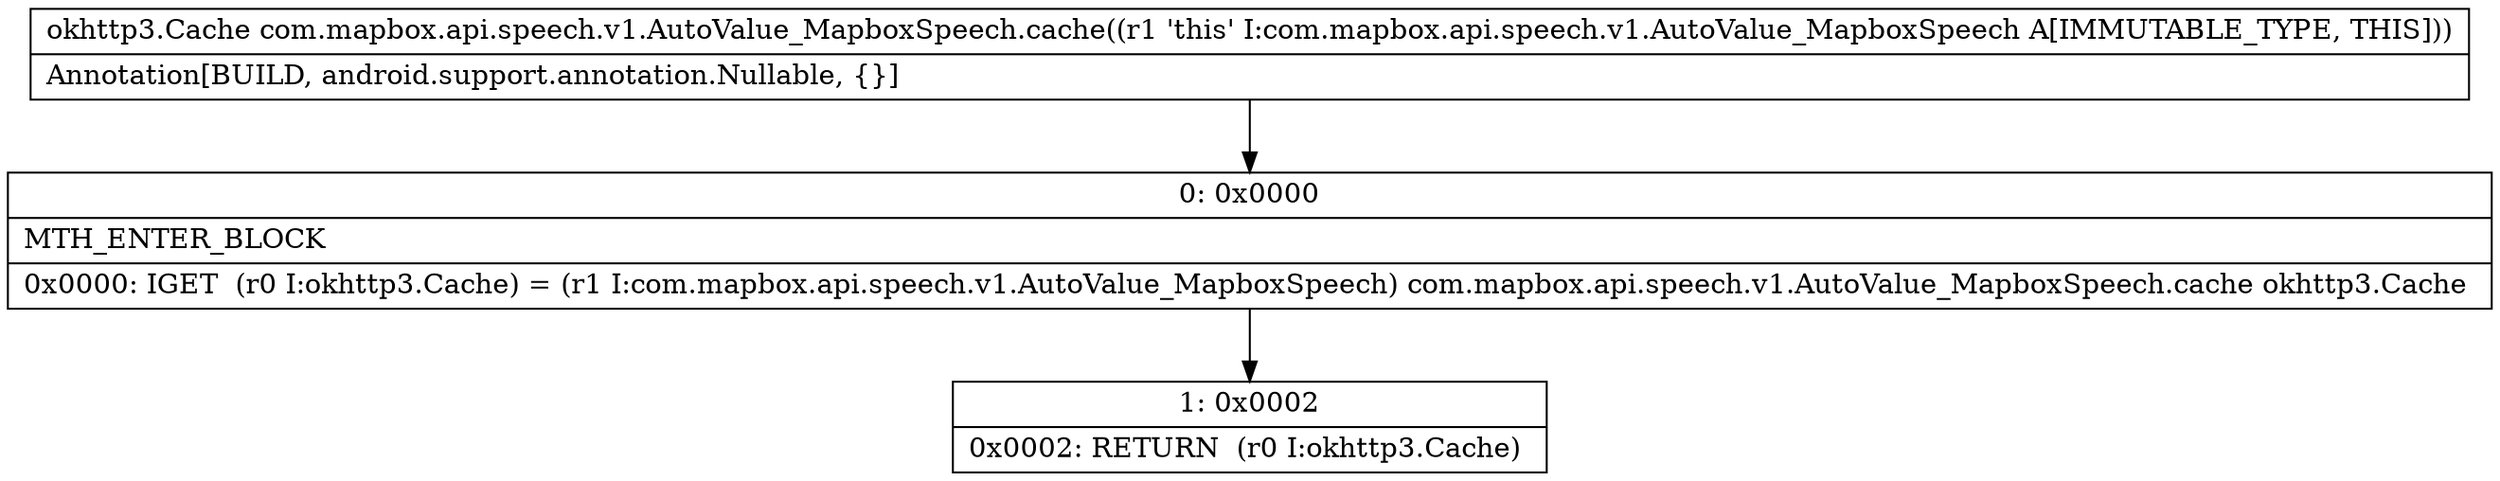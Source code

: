 digraph "CFG forcom.mapbox.api.speech.v1.AutoValue_MapboxSpeech.cache()Lokhttp3\/Cache;" {
Node_0 [shape=record,label="{0\:\ 0x0000|MTH_ENTER_BLOCK\l|0x0000: IGET  (r0 I:okhttp3.Cache) = (r1 I:com.mapbox.api.speech.v1.AutoValue_MapboxSpeech) com.mapbox.api.speech.v1.AutoValue_MapboxSpeech.cache okhttp3.Cache \l}"];
Node_1 [shape=record,label="{1\:\ 0x0002|0x0002: RETURN  (r0 I:okhttp3.Cache) \l}"];
MethodNode[shape=record,label="{okhttp3.Cache com.mapbox.api.speech.v1.AutoValue_MapboxSpeech.cache((r1 'this' I:com.mapbox.api.speech.v1.AutoValue_MapboxSpeech A[IMMUTABLE_TYPE, THIS]))  | Annotation[BUILD, android.support.annotation.Nullable, \{\}]\l}"];
MethodNode -> Node_0;
Node_0 -> Node_1;
}

